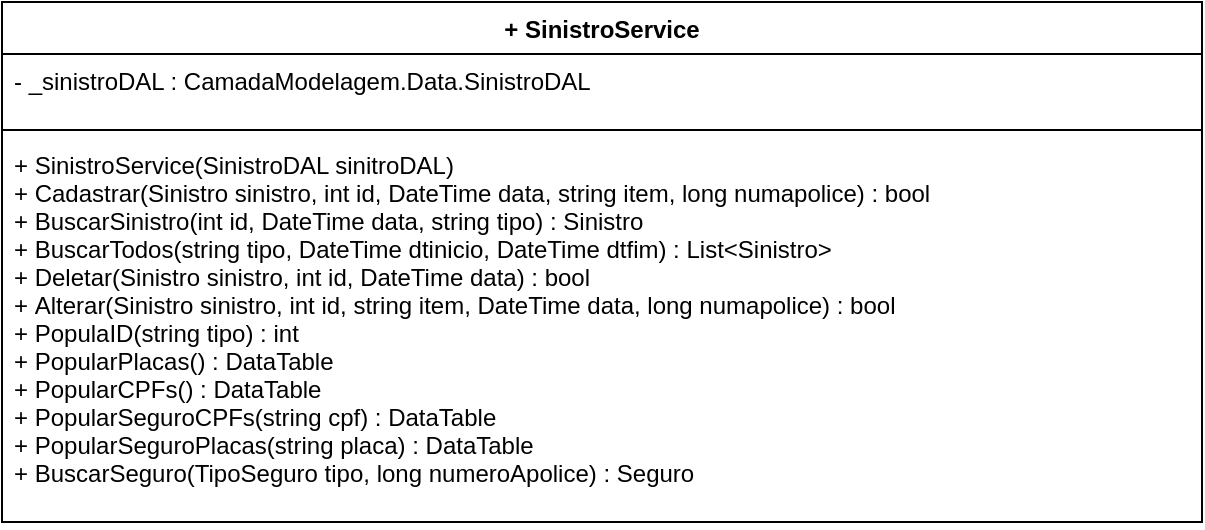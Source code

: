 <mxfile version="12.2.4" type="device" pages="1"><diagram id="-L9IpRQf3EQlU6v8rdQ8" name="Page-1"><mxGraphModel dx="984" dy="349" grid="1" gridSize="10" guides="1" tooltips="1" connect="1" arrows="1" fold="1" page="1" pageScale="1" pageWidth="1169" pageHeight="827" math="0" shadow="0"><root><mxCell id="0"/><mxCell id="1" parent="0"/><mxCell id="MYMX8F3CuHnzxPZbWVWI-5" value="+ SinistroService" style="swimlane;fontStyle=1;align=center;verticalAlign=top;childLayout=stackLayout;horizontal=1;startSize=26;horizontalStack=0;resizeParent=1;resizeParentMax=0;resizeLast=0;collapsible=1;marginBottom=0;" parent="1" vertex="1"><mxGeometry x="10" y="70" width="600" height="260" as="geometry"/></mxCell><mxCell id="MYMX8F3CuHnzxPZbWVWI-6" value="- _sinistroDAL : CamadaModelagem.Data.SinistroDAL&#10;" style="text;strokeColor=none;fillColor=none;align=left;verticalAlign=top;spacingLeft=4;spacingRight=4;overflow=hidden;rotatable=0;points=[[0,0.5],[1,0.5]];portConstraint=eastwest;" parent="MYMX8F3CuHnzxPZbWVWI-5" vertex="1"><mxGeometry y="26" width="600" height="34" as="geometry"/></mxCell><mxCell id="MYMX8F3CuHnzxPZbWVWI-7" value="" style="line;strokeWidth=1;fillColor=none;align=left;verticalAlign=middle;spacingTop=-1;spacingLeft=3;spacingRight=3;rotatable=0;labelPosition=right;points=[];portConstraint=eastwest;" parent="MYMX8F3CuHnzxPZbWVWI-5" vertex="1"><mxGeometry y="60" width="600" height="8" as="geometry"/></mxCell><mxCell id="MYMX8F3CuHnzxPZbWVWI-8" value="+ SinistroService(SinistroDAL sinitroDAL)&#10;+ Cadastrar(Sinistro sinistro, int id, DateTime data, string item, long numapolice) : bool&#10;+ BuscarSinistro(int id, DateTime data, string tipo) : Sinistro&#10;+ BuscarTodos(string tipo, DateTime dtinicio, DateTime dtfim) : List&lt;Sinistro&gt;&#10;+ Deletar(Sinistro sinistro, int id, DateTime data) : bool&#10;+ Alterar(Sinistro sinistro, int id, string item, DateTime data, long numapolice) : bool&#10;+ PopulaID(string tipo) : int&#10;+ PopularPlacas() : DataTable&#10;+ PopularCPFs() : DataTable&#10;+ PopularSeguroCPFs(string cpf) : DataTable&#10;+ PopularSeguroPlacas(string placa) : DataTable&#10;+ BuscarSeguro(TipoSeguro tipo, long numeroApolice) : Seguro&#10;&#10; " style="text;strokeColor=none;fillColor=none;align=left;verticalAlign=top;spacingLeft=4;spacingRight=4;overflow=hidden;rotatable=0;points=[[0,0.5],[1,0.5]];portConstraint=eastwest;" parent="MYMX8F3CuHnzxPZbWVWI-5" vertex="1"><mxGeometry y="68" width="600" height="192" as="geometry"/></mxCell></root></mxGraphModel></diagram></mxfile>